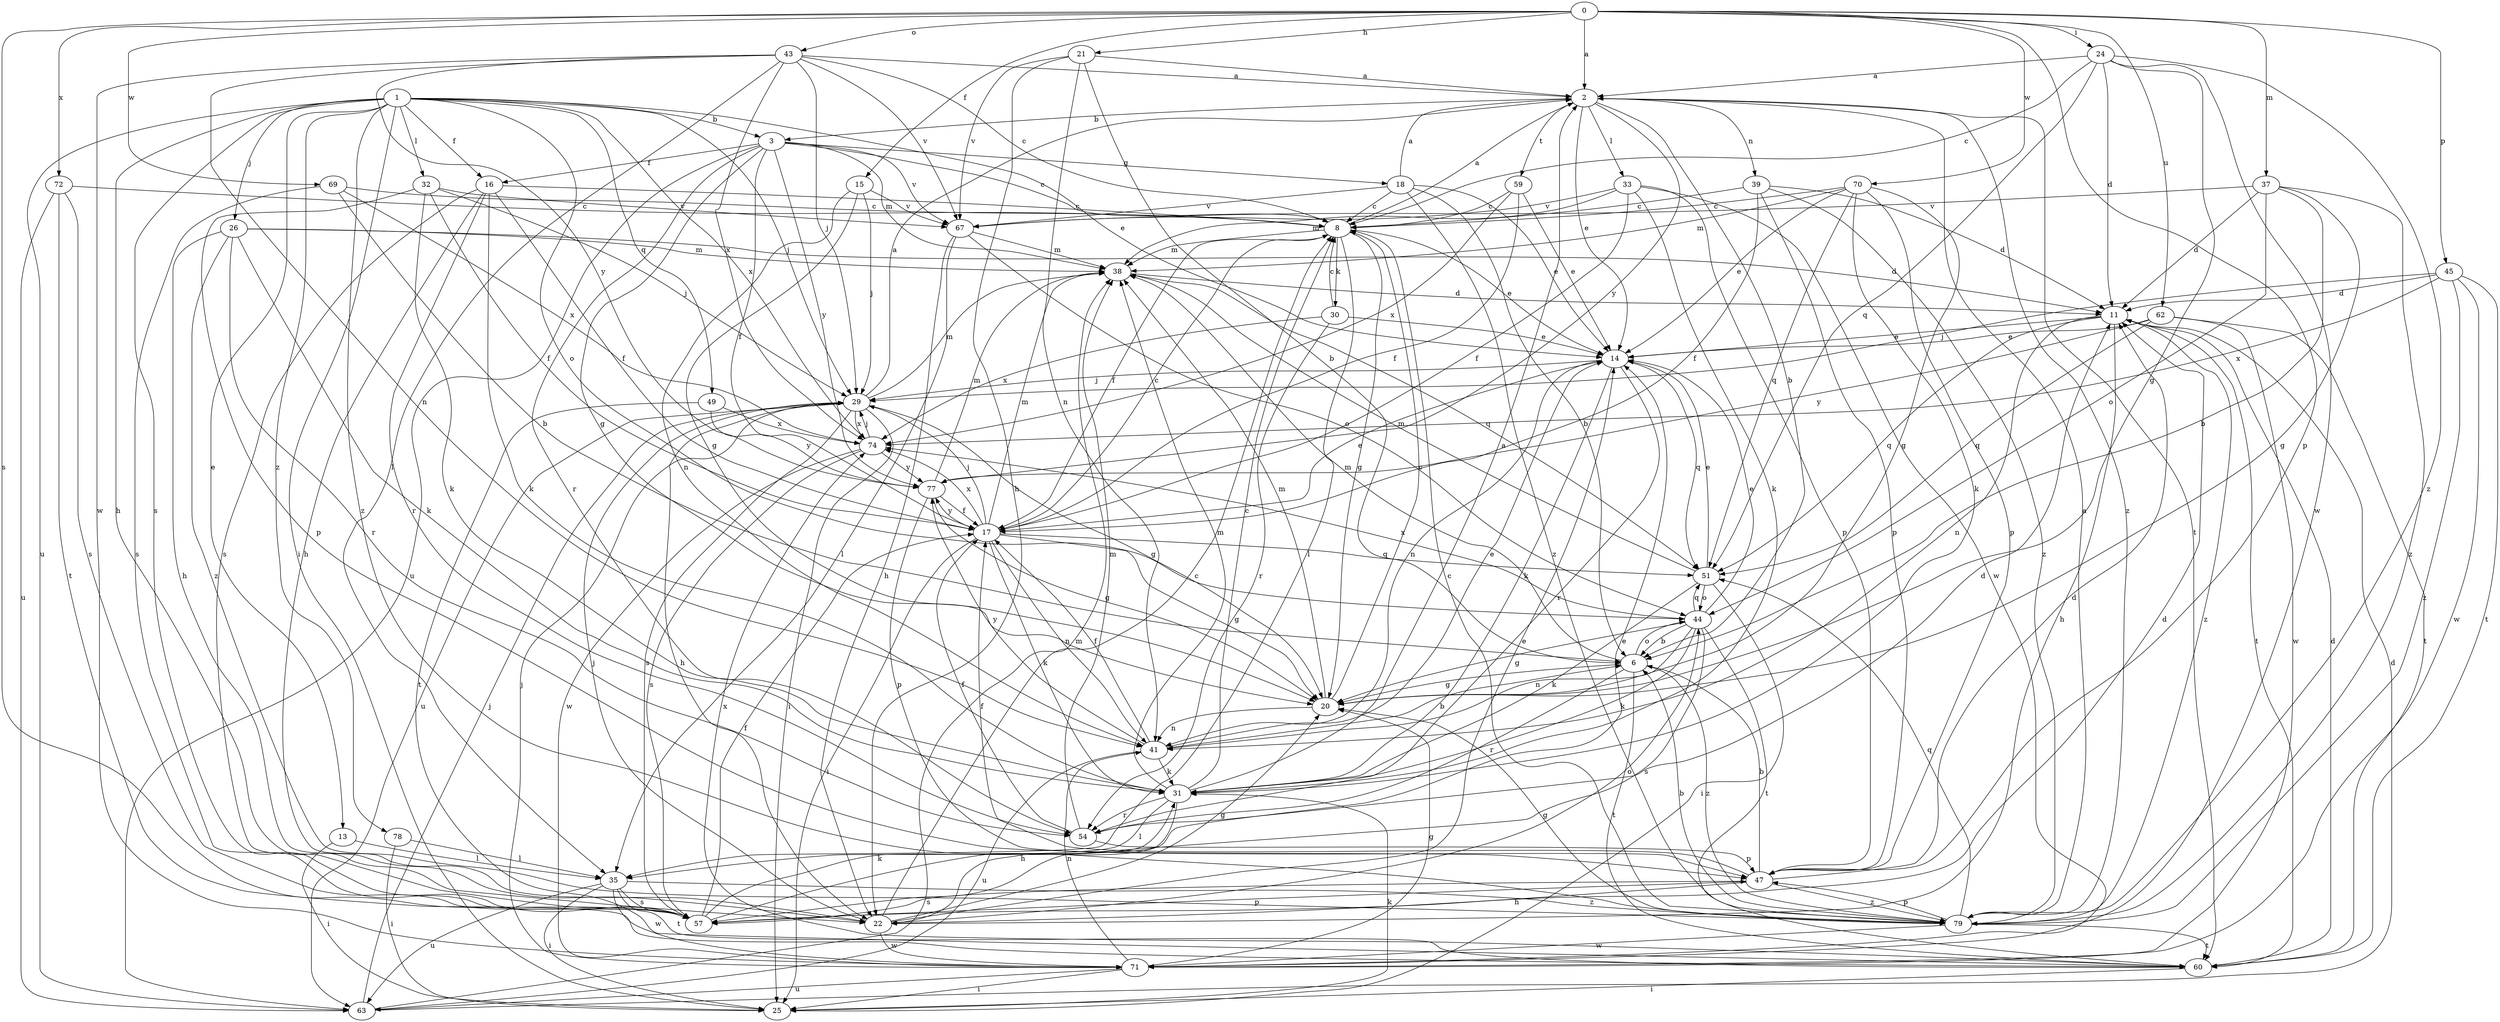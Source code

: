 strict digraph  {
0;
1;
2;
3;
6;
8;
11;
13;
14;
15;
16;
17;
18;
20;
21;
22;
24;
25;
26;
29;
30;
31;
32;
33;
35;
37;
38;
39;
41;
43;
44;
45;
47;
49;
51;
54;
57;
59;
60;
62;
63;
67;
69;
70;
71;
72;
74;
77;
78;
79;
0 -> 2  [label=a];
0 -> 15  [label=f];
0 -> 21  [label=h];
0 -> 24  [label=i];
0 -> 37  [label=m];
0 -> 43  [label=o];
0 -> 45  [label=p];
0 -> 47  [label=p];
0 -> 57  [label=s];
0 -> 62  [label=u];
0 -> 69  [label=w];
0 -> 70  [label=w];
0 -> 72  [label=x];
1 -> 3  [label=b];
1 -> 13  [label=e];
1 -> 14  [label=e];
1 -> 16  [label=f];
1 -> 22  [label=h];
1 -> 25  [label=i];
1 -> 26  [label=j];
1 -> 29  [label=j];
1 -> 32  [label=l];
1 -> 44  [label=o];
1 -> 49  [label=q];
1 -> 57  [label=s];
1 -> 63  [label=u];
1 -> 74  [label=x];
1 -> 78  [label=z];
1 -> 79  [label=z];
2 -> 3  [label=b];
2 -> 6  [label=b];
2 -> 14  [label=e];
2 -> 33  [label=l];
2 -> 39  [label=n];
2 -> 59  [label=t];
2 -> 60  [label=t];
2 -> 77  [label=y];
2 -> 79  [label=z];
3 -> 8  [label=c];
3 -> 16  [label=f];
3 -> 17  [label=f];
3 -> 18  [label=g];
3 -> 20  [label=g];
3 -> 38  [label=m];
3 -> 54  [label=r];
3 -> 63  [label=u];
3 -> 67  [label=v];
3 -> 77  [label=y];
6 -> 20  [label=g];
6 -> 38  [label=m];
6 -> 44  [label=o];
6 -> 54  [label=r];
6 -> 60  [label=t];
6 -> 79  [label=z];
8 -> 2  [label=a];
8 -> 14  [label=e];
8 -> 17  [label=f];
8 -> 20  [label=g];
8 -> 30  [label=k];
8 -> 35  [label=l];
8 -> 38  [label=m];
11 -> 14  [label=e];
11 -> 22  [label=h];
11 -> 41  [label=n];
11 -> 51  [label=q];
11 -> 60  [label=t];
11 -> 79  [label=z];
13 -> 25  [label=i];
13 -> 35  [label=l];
14 -> 29  [label=j];
14 -> 31  [label=k];
14 -> 41  [label=n];
14 -> 51  [label=q];
14 -> 54  [label=r];
15 -> 20  [label=g];
15 -> 29  [label=j];
15 -> 41  [label=n];
15 -> 67  [label=v];
16 -> 8  [label=c];
16 -> 17  [label=f];
16 -> 22  [label=h];
16 -> 31  [label=k];
16 -> 54  [label=r];
16 -> 57  [label=s];
17 -> 8  [label=c];
17 -> 14  [label=e];
17 -> 20  [label=g];
17 -> 25  [label=i];
17 -> 29  [label=j];
17 -> 31  [label=k];
17 -> 38  [label=m];
17 -> 41  [label=n];
17 -> 51  [label=q];
17 -> 74  [label=x];
17 -> 77  [label=y];
18 -> 2  [label=a];
18 -> 6  [label=b];
18 -> 8  [label=c];
18 -> 14  [label=e];
18 -> 67  [label=v];
18 -> 79  [label=z];
20 -> 8  [label=c];
20 -> 38  [label=m];
20 -> 41  [label=n];
21 -> 2  [label=a];
21 -> 6  [label=b];
21 -> 22  [label=h];
21 -> 41  [label=n];
21 -> 67  [label=v];
22 -> 8  [label=c];
22 -> 14  [label=e];
22 -> 20  [label=g];
22 -> 29  [label=j];
22 -> 44  [label=o];
22 -> 71  [label=w];
24 -> 2  [label=a];
24 -> 8  [label=c];
24 -> 11  [label=d];
24 -> 20  [label=g];
24 -> 51  [label=q];
24 -> 71  [label=w];
24 -> 79  [label=z];
25 -> 31  [label=k];
26 -> 11  [label=d];
26 -> 22  [label=h];
26 -> 31  [label=k];
26 -> 38  [label=m];
26 -> 54  [label=r];
26 -> 79  [label=z];
29 -> 2  [label=a];
29 -> 20  [label=g];
29 -> 22  [label=h];
29 -> 25  [label=i];
29 -> 38  [label=m];
29 -> 57  [label=s];
29 -> 63  [label=u];
29 -> 74  [label=x];
30 -> 8  [label=c];
30 -> 14  [label=e];
30 -> 54  [label=r];
30 -> 74  [label=x];
31 -> 2  [label=a];
31 -> 8  [label=c];
31 -> 22  [label=h];
31 -> 35  [label=l];
31 -> 38  [label=m];
31 -> 54  [label=r];
32 -> 17  [label=f];
32 -> 29  [label=j];
32 -> 31  [label=k];
32 -> 47  [label=p];
32 -> 67  [label=v];
33 -> 17  [label=f];
33 -> 31  [label=k];
33 -> 38  [label=m];
33 -> 47  [label=p];
33 -> 67  [label=v];
33 -> 71  [label=w];
35 -> 25  [label=i];
35 -> 57  [label=s];
35 -> 60  [label=t];
35 -> 63  [label=u];
35 -> 71  [label=w];
35 -> 79  [label=z];
37 -> 6  [label=b];
37 -> 11  [label=d];
37 -> 20  [label=g];
37 -> 44  [label=o];
37 -> 67  [label=v];
37 -> 79  [label=z];
38 -> 11  [label=d];
38 -> 51  [label=q];
39 -> 8  [label=c];
39 -> 11  [label=d];
39 -> 17  [label=f];
39 -> 47  [label=p];
39 -> 79  [label=z];
41 -> 6  [label=b];
41 -> 14  [label=e];
41 -> 17  [label=f];
41 -> 31  [label=k];
41 -> 63  [label=u];
41 -> 77  [label=y];
43 -> 2  [label=a];
43 -> 8  [label=c];
43 -> 29  [label=j];
43 -> 35  [label=l];
43 -> 41  [label=n];
43 -> 67  [label=v];
43 -> 71  [label=w];
43 -> 74  [label=x];
43 -> 77  [label=y];
44 -> 6  [label=b];
44 -> 14  [label=e];
44 -> 20  [label=g];
44 -> 31  [label=k];
44 -> 41  [label=n];
44 -> 51  [label=q];
44 -> 57  [label=s];
44 -> 60  [label=t];
44 -> 74  [label=x];
45 -> 11  [label=d];
45 -> 29  [label=j];
45 -> 60  [label=t];
45 -> 71  [label=w];
45 -> 74  [label=x];
45 -> 79  [label=z];
47 -> 6  [label=b];
47 -> 11  [label=d];
47 -> 17  [label=f];
47 -> 22  [label=h];
47 -> 57  [label=s];
47 -> 79  [label=z];
49 -> 60  [label=t];
49 -> 74  [label=x];
49 -> 77  [label=y];
51 -> 14  [label=e];
51 -> 25  [label=i];
51 -> 31  [label=k];
51 -> 38  [label=m];
51 -> 44  [label=o];
54 -> 11  [label=d];
54 -> 17  [label=f];
54 -> 38  [label=m];
54 -> 47  [label=p];
57 -> 11  [label=d];
57 -> 14  [label=e];
57 -> 17  [label=f];
57 -> 31  [label=k];
57 -> 47  [label=p];
59 -> 8  [label=c];
59 -> 14  [label=e];
59 -> 17  [label=f];
59 -> 74  [label=x];
60 -> 11  [label=d];
60 -> 25  [label=i];
60 -> 74  [label=x];
62 -> 14  [label=e];
62 -> 51  [label=q];
62 -> 60  [label=t];
62 -> 71  [label=w];
62 -> 77  [label=y];
63 -> 11  [label=d];
63 -> 29  [label=j];
63 -> 38  [label=m];
67 -> 22  [label=h];
67 -> 35  [label=l];
67 -> 38  [label=m];
67 -> 44  [label=o];
69 -> 6  [label=b];
69 -> 8  [label=c];
69 -> 57  [label=s];
69 -> 74  [label=x];
70 -> 8  [label=c];
70 -> 14  [label=e];
70 -> 20  [label=g];
70 -> 31  [label=k];
70 -> 38  [label=m];
70 -> 47  [label=p];
70 -> 51  [label=q];
71 -> 20  [label=g];
71 -> 25  [label=i];
71 -> 29  [label=j];
71 -> 41  [label=n];
71 -> 63  [label=u];
72 -> 8  [label=c];
72 -> 57  [label=s];
72 -> 60  [label=t];
72 -> 63  [label=u];
74 -> 29  [label=j];
74 -> 57  [label=s];
74 -> 71  [label=w];
74 -> 77  [label=y];
77 -> 17  [label=f];
77 -> 20  [label=g];
77 -> 38  [label=m];
77 -> 47  [label=p];
78 -> 25  [label=i];
78 -> 35  [label=l];
79 -> 2  [label=a];
79 -> 6  [label=b];
79 -> 8  [label=c];
79 -> 20  [label=g];
79 -> 47  [label=p];
79 -> 51  [label=q];
79 -> 60  [label=t];
79 -> 71  [label=w];
}
